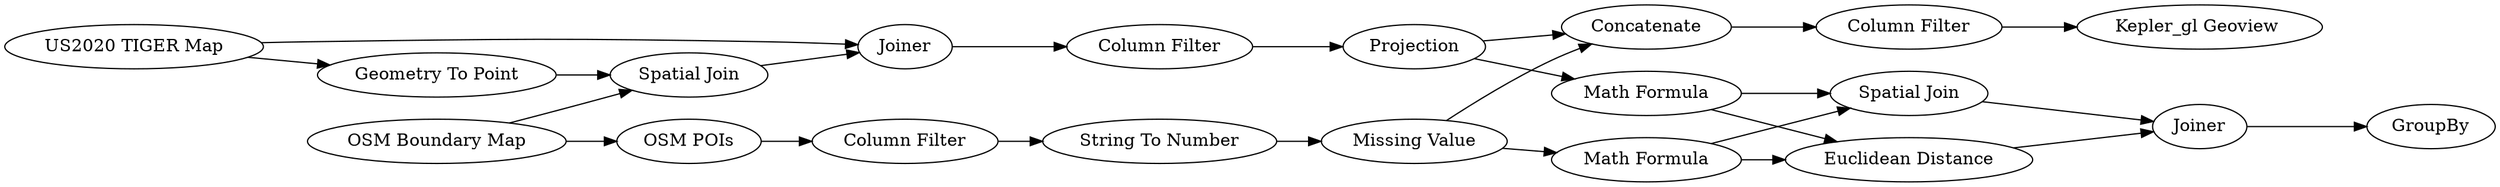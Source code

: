digraph {
	"-3217222054789254779_10" [label="Column Filter"]
	"-3217222054789254779_15" [label=GroupBy]
	"-3217222054789254779_4" [label="Kepler_gl Geoview "]
	"-3217222054789254779_8" [label="Column Filter"]
	"-3217222054789254779_5" [label="Spatial Join"]
	"-3217222054789254779_12" [label=Concatenate]
	"-3217222054789254779_23" [label=Joiner]
	"-3217222054789254779_17" [label="String To Number"]
	"-3217222054789254779_14" [label="Spatial Join"]
	"-3217222054789254779_3" [label="US2020 TIGER Map"]
	"-3217222054789254779_22" [label="Math Formula"]
	"-3217222054789254779_18" [label="Column Filter"]
	"-3217222054789254779_16" [label="Missing Value"]
	"-3217222054789254779_1" [label="OSM Boundary Map"]
	"-3217222054789254779_13" [label=Projection]
	"-3217222054789254779_2" [label="OSM POIs"]
	"-3217222054789254779_6" [label="Geometry To Point"]
	"-3217222054789254779_7" [label=Joiner]
	"-3217222054789254779_21" [label="Math Formula"]
	"-3217222054789254779_19" [label="Euclidean Distance"]
	"-3217222054789254779_22" -> "-3217222054789254779_14"
	"-3217222054789254779_17" -> "-3217222054789254779_16"
	"-3217222054789254779_14" -> "-3217222054789254779_23"
	"-3217222054789254779_21" -> "-3217222054789254779_19"
	"-3217222054789254779_16" -> "-3217222054789254779_22"
	"-3217222054789254779_13" -> "-3217222054789254779_21"
	"-3217222054789254779_18" -> "-3217222054789254779_4"
	"-3217222054789254779_21" -> "-3217222054789254779_14"
	"-3217222054789254779_7" -> "-3217222054789254779_8"
	"-3217222054789254779_1" -> "-3217222054789254779_2"
	"-3217222054789254779_5" -> "-3217222054789254779_7"
	"-3217222054789254779_2" -> "-3217222054789254779_10"
	"-3217222054789254779_3" -> "-3217222054789254779_6"
	"-3217222054789254779_19" -> "-3217222054789254779_23"
	"-3217222054789254779_3" -> "-3217222054789254779_7"
	"-3217222054789254779_16" -> "-3217222054789254779_12"
	"-3217222054789254779_10" -> "-3217222054789254779_17"
	"-3217222054789254779_12" -> "-3217222054789254779_18"
	"-3217222054789254779_6" -> "-3217222054789254779_5"
	"-3217222054789254779_22" -> "-3217222054789254779_19"
	"-3217222054789254779_1" -> "-3217222054789254779_5"
	"-3217222054789254779_13" -> "-3217222054789254779_12"
	"-3217222054789254779_23" -> "-3217222054789254779_15"
	"-3217222054789254779_8" -> "-3217222054789254779_13"
	rankdir=LR
}
